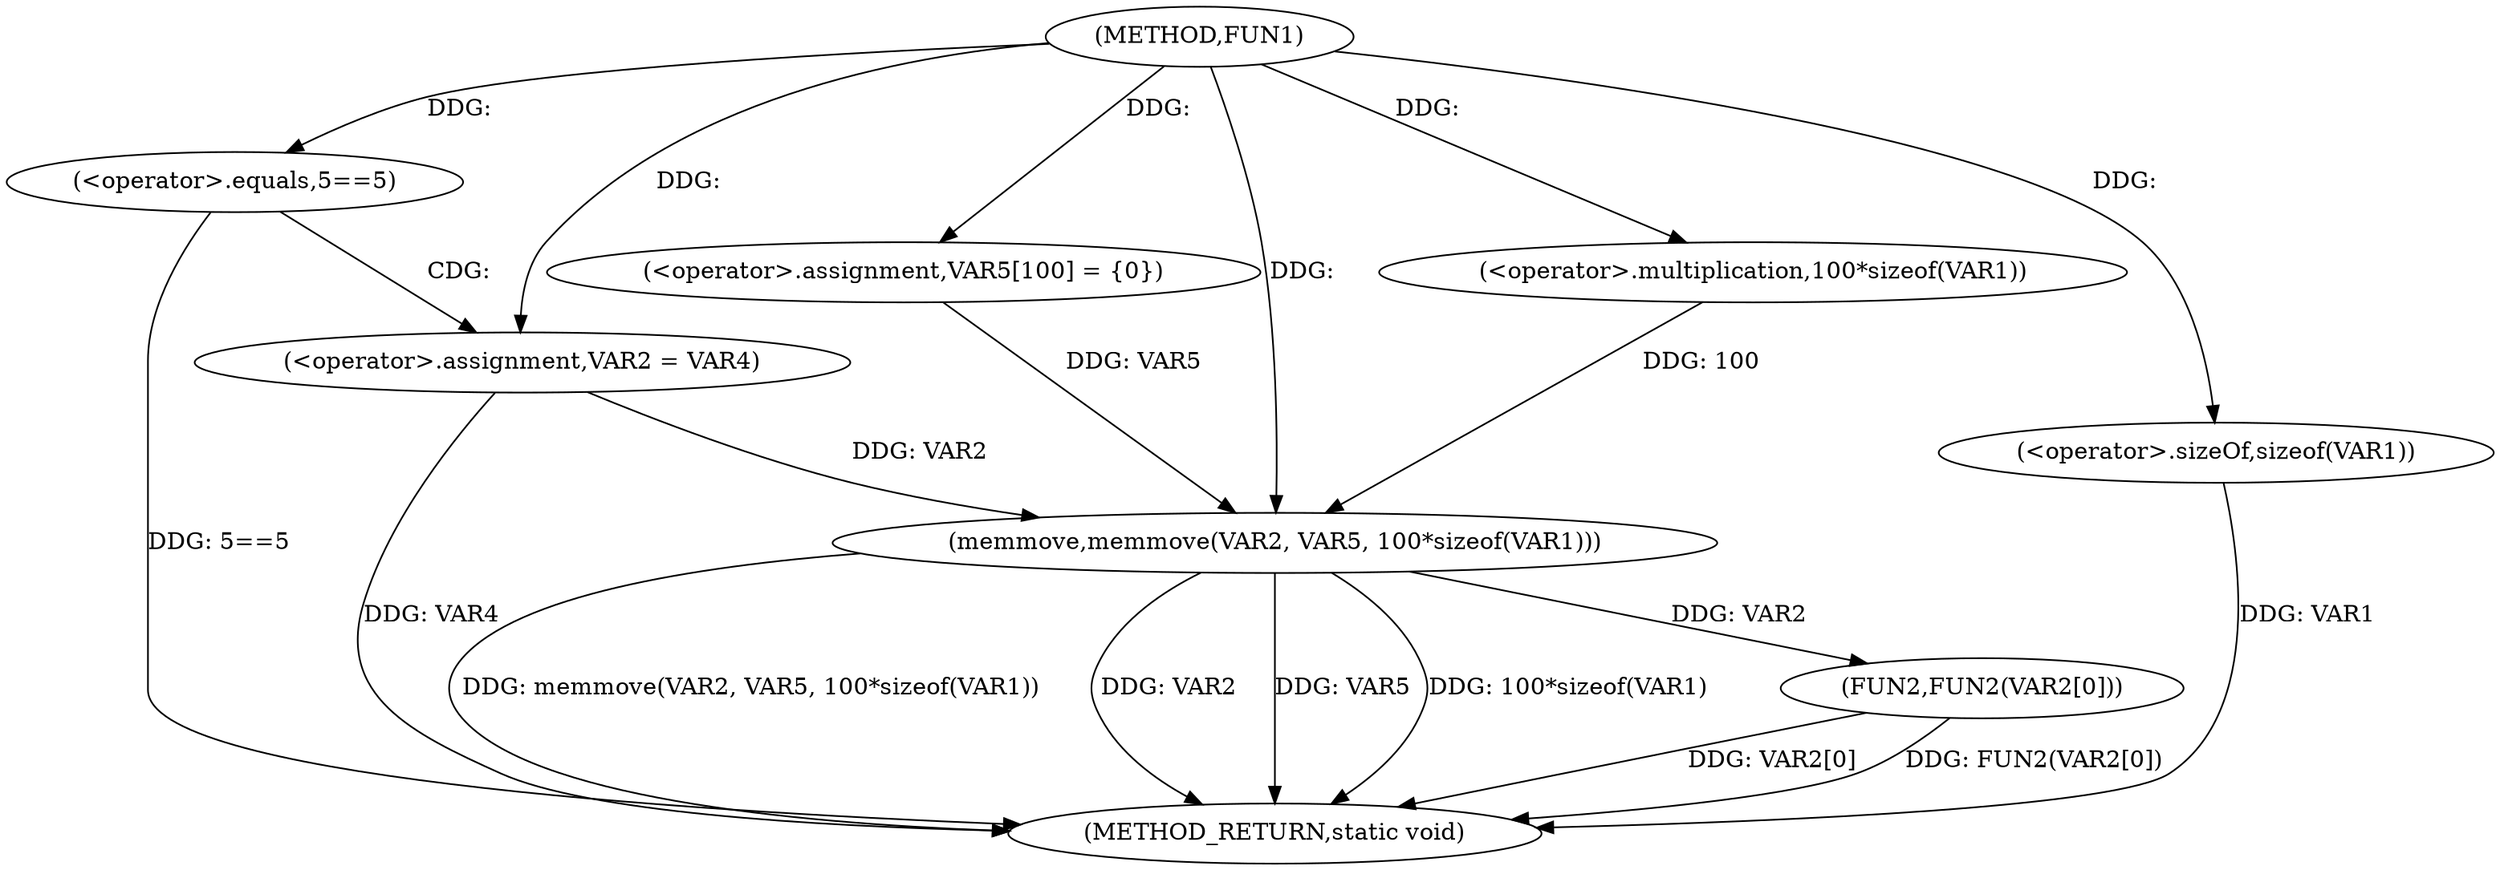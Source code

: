 digraph FUN1 {  
"1000100" [label = "(METHOD,FUN1)" ]
"1000128" [label = "(METHOD_RETURN,static void)" ]
"1000106" [label = "(<operator>.equals,5==5)" ]
"1000110" [label = "(<operator>.assignment,VAR2 = VAR4)" ]
"1000115" [label = "(<operator>.assignment,VAR5[100] = {0})" ]
"1000117" [label = "(memmove,memmove(VAR2, VAR5, 100*sizeof(VAR1)))" ]
"1000120" [label = "(<operator>.multiplication,100*sizeof(VAR1))" ]
"1000122" [label = "(<operator>.sizeOf,sizeof(VAR1))" ]
"1000124" [label = "(FUN2,FUN2(VAR2[0]))" ]
  "1000117" -> "1000128"  [ label = "DDG: memmove(VAR2, VAR5, 100*sizeof(VAR1))"] 
  "1000124" -> "1000128"  [ label = "DDG: VAR2[0]"] 
  "1000122" -> "1000128"  [ label = "DDG: VAR1"] 
  "1000117" -> "1000128"  [ label = "DDG: VAR2"] 
  "1000110" -> "1000128"  [ label = "DDG: VAR4"] 
  "1000117" -> "1000128"  [ label = "DDG: VAR5"] 
  "1000106" -> "1000128"  [ label = "DDG: 5==5"] 
  "1000124" -> "1000128"  [ label = "DDG: FUN2(VAR2[0])"] 
  "1000117" -> "1000128"  [ label = "DDG: 100*sizeof(VAR1)"] 
  "1000100" -> "1000106"  [ label = "DDG: "] 
  "1000100" -> "1000110"  [ label = "DDG: "] 
  "1000100" -> "1000115"  [ label = "DDG: "] 
  "1000110" -> "1000117"  [ label = "DDG: VAR2"] 
  "1000100" -> "1000117"  [ label = "DDG: "] 
  "1000115" -> "1000117"  [ label = "DDG: VAR5"] 
  "1000120" -> "1000117"  [ label = "DDG: 100"] 
  "1000100" -> "1000120"  [ label = "DDG: "] 
  "1000100" -> "1000122"  [ label = "DDG: "] 
  "1000117" -> "1000124"  [ label = "DDG: VAR2"] 
  "1000106" -> "1000110"  [ label = "CDG: "] 
}

